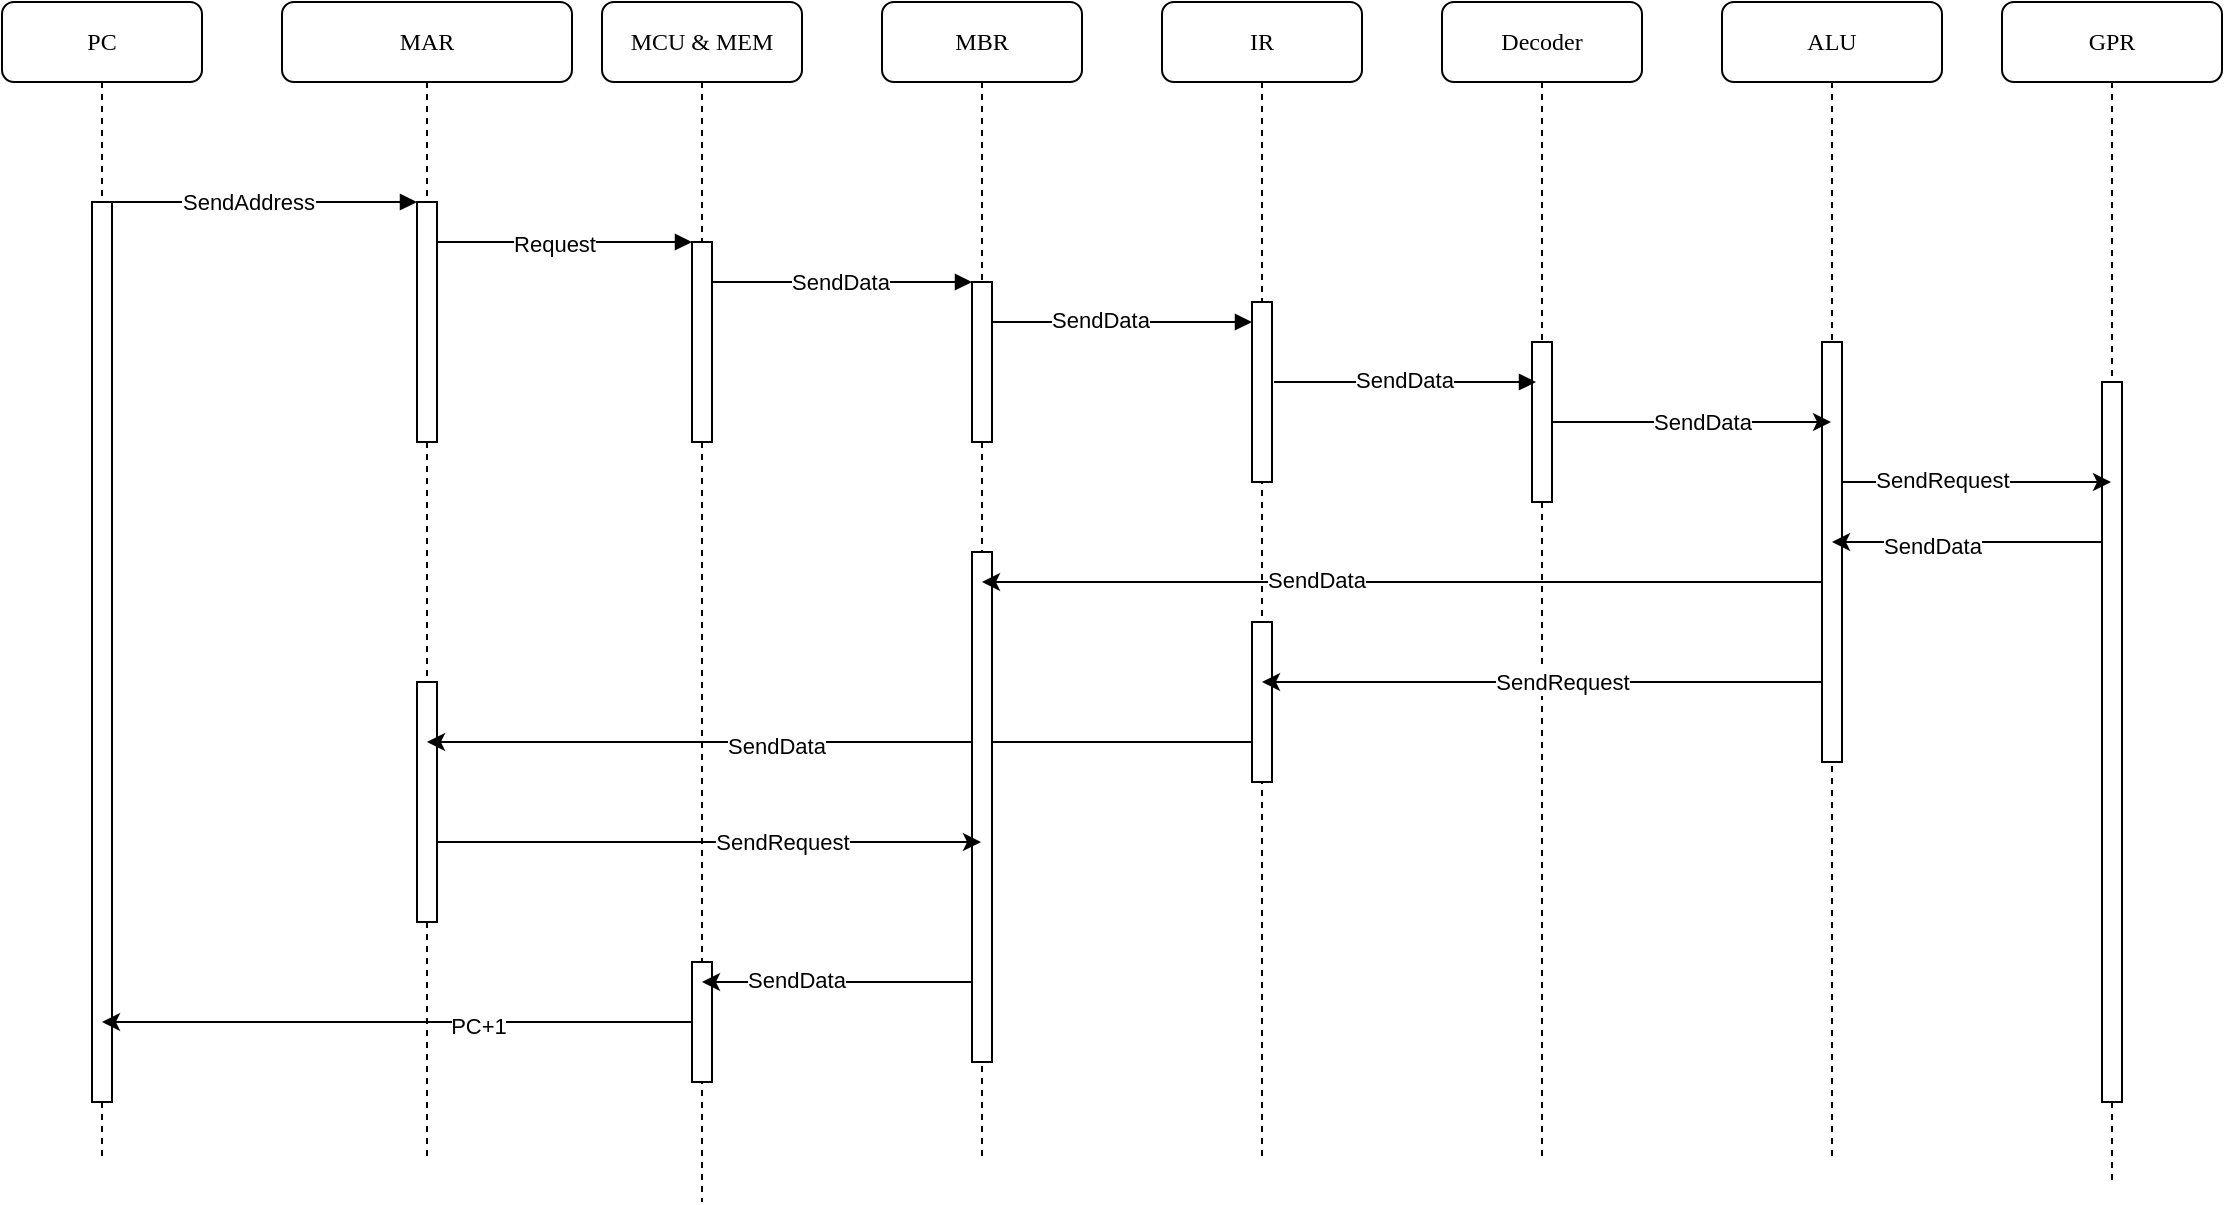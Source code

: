 <mxfile version="15.2.9" type="device"><diagram id="uSgJSVMju_4jipQDpKse" name="Page-1"><mxGraphModel dx="1483" dy="781" grid="1" gridSize="10" guides="1" tooltips="1" connect="1" arrows="1" fold="1" page="1" pageScale="1" pageWidth="1654" pageHeight="1169" math="0" shadow="0"><root><mxCell id="0"/><mxCell id="1" parent="0"/><mxCell id="BjbyE6DBGuKOdd5xnh3Q-1" value="MAR" style="shape=umlLifeline;perimeter=lifelinePerimeter;whiteSpace=wrap;html=1;container=1;collapsible=0;recursiveResize=0;outlineConnect=0;rounded=1;shadow=0;comic=0;labelBackgroundColor=none;strokeWidth=1;fontFamily=Verdana;fontSize=12;align=center;" vertex="1" parent="1"><mxGeometry x="240" y="80" width="145" height="580" as="geometry"/></mxCell><mxCell id="BjbyE6DBGuKOdd5xnh3Q-2" value="" style="html=1;points=[];perimeter=orthogonalPerimeter;rounded=0;shadow=0;comic=0;labelBackgroundColor=none;strokeWidth=1;fontFamily=Verdana;fontSize=12;align=center;" vertex="1" parent="BjbyE6DBGuKOdd5xnh3Q-1"><mxGeometry x="67.5" y="100" width="10" height="120" as="geometry"/></mxCell><mxCell id="BjbyE6DBGuKOdd5xnh3Q-58" value="" style="html=1;points=[];perimeter=orthogonalPerimeter;rounded=0;shadow=0;comic=0;labelBackgroundColor=none;strokeWidth=1;fontFamily=Verdana;fontSize=12;align=center;" vertex="1" parent="BjbyE6DBGuKOdd5xnh3Q-1"><mxGeometry x="67.5" y="340" width="10" height="120" as="geometry"/></mxCell><mxCell id="BjbyE6DBGuKOdd5xnh3Q-3" value="MCU &amp;amp; MEM" style="shape=umlLifeline;perimeter=lifelinePerimeter;whiteSpace=wrap;html=1;container=1;collapsible=0;recursiveResize=0;outlineConnect=0;rounded=1;shadow=0;comic=0;labelBackgroundColor=none;strokeWidth=1;fontFamily=Verdana;fontSize=12;align=center;" vertex="1" parent="1"><mxGeometry x="400" y="80" width="100" height="600" as="geometry"/></mxCell><mxCell id="BjbyE6DBGuKOdd5xnh3Q-4" value="" style="html=1;points=[];perimeter=orthogonalPerimeter;rounded=0;shadow=0;comic=0;labelBackgroundColor=none;strokeWidth=1;fontFamily=Verdana;fontSize=12;align=center;" vertex="1" parent="BjbyE6DBGuKOdd5xnh3Q-3"><mxGeometry x="45" y="120" width="10" height="100" as="geometry"/></mxCell><mxCell id="BjbyE6DBGuKOdd5xnh3Q-5" value="" style="html=1;points=[];perimeter=orthogonalPerimeter;rounded=0;shadow=0;comic=0;labelBackgroundColor=none;strokeWidth=1;fontFamily=Verdana;fontSize=12;align=center;" vertex="1" parent="BjbyE6DBGuKOdd5xnh3Q-3"><mxGeometry x="45" y="480" width="10" height="60" as="geometry"/></mxCell><mxCell id="BjbyE6DBGuKOdd5xnh3Q-6" value="MBR" style="shape=umlLifeline;perimeter=lifelinePerimeter;whiteSpace=wrap;html=1;container=1;collapsible=0;recursiveResize=0;outlineConnect=0;rounded=1;shadow=0;comic=0;labelBackgroundColor=none;strokeWidth=1;fontFamily=Verdana;fontSize=12;align=center;" vertex="1" parent="1"><mxGeometry x="540" y="80" width="100" height="580" as="geometry"/></mxCell><mxCell id="BjbyE6DBGuKOdd5xnh3Q-7" value="" style="html=1;verticalAlign=bottom;endArrow=block;labelBackgroundColor=none;fontFamily=Verdana;fontSize=12;edgeStyle=elbowEdgeStyle;elbow=vertical;" edge="1" parent="BjbyE6DBGuKOdd5xnh3Q-6"><mxGeometry relative="1" as="geometry"><mxPoint x="55" y="160.0" as="sourcePoint"/><Array as="points"><mxPoint x="60" y="160.0"/></Array><mxPoint x="185" y="160.0" as="targetPoint"/></mxGeometry></mxCell><mxCell id="BjbyE6DBGuKOdd5xnh3Q-8" value="SendData" style="edgeLabel;html=1;align=center;verticalAlign=middle;resizable=0;points=[];" vertex="1" connectable="0" parent="BjbyE6DBGuKOdd5xnh3Q-7"><mxGeometry x="-0.166" y="1" relative="1" as="geometry"><mxPoint as="offset"/></mxGeometry></mxCell><mxCell id="BjbyE6DBGuKOdd5xnh3Q-10" value="IR" style="shape=umlLifeline;perimeter=lifelinePerimeter;whiteSpace=wrap;html=1;container=1;collapsible=0;recursiveResize=0;outlineConnect=0;rounded=1;shadow=0;comic=0;labelBackgroundColor=none;strokeWidth=1;fontFamily=Verdana;fontSize=12;align=center;" vertex="1" parent="1"><mxGeometry x="680" y="80" width="100" height="580" as="geometry"/></mxCell><mxCell id="BjbyE6DBGuKOdd5xnh3Q-51" value="" style="html=1;points=[];perimeter=orthogonalPerimeter;rounded=0;shadow=0;comic=0;labelBackgroundColor=none;strokeWidth=1;fontFamily=Verdana;fontSize=12;align=center;" vertex="1" parent="BjbyE6DBGuKOdd5xnh3Q-10"><mxGeometry x="45" y="310" width="10" height="80" as="geometry"/></mxCell><mxCell id="BjbyE6DBGuKOdd5xnh3Q-11" value="Decoder" style="shape=umlLifeline;perimeter=lifelinePerimeter;whiteSpace=wrap;html=1;container=1;collapsible=0;recursiveResize=0;outlineConnect=0;rounded=1;shadow=0;comic=0;labelBackgroundColor=none;strokeWidth=1;fontFamily=Verdana;fontSize=12;align=center;" vertex="1" parent="1"><mxGeometry x="820" y="80" width="100" height="580" as="geometry"/></mxCell><mxCell id="BjbyE6DBGuKOdd5xnh3Q-12" value="" style="html=1;points=[];perimeter=orthogonalPerimeter;rounded=0;shadow=0;comic=0;labelBackgroundColor=none;strokeWidth=1;fontFamily=Verdana;fontSize=12;align=center;" vertex="1" parent="BjbyE6DBGuKOdd5xnh3Q-11"><mxGeometry x="45" y="170" width="10" height="80" as="geometry"/></mxCell><mxCell id="BjbyE6DBGuKOdd5xnh3Q-13" value="ALU" style="shape=umlLifeline;perimeter=lifelinePerimeter;whiteSpace=wrap;html=1;container=1;collapsible=0;recursiveResize=0;outlineConnect=0;rounded=1;shadow=0;comic=0;labelBackgroundColor=none;strokeWidth=1;fontFamily=Verdana;fontSize=12;align=center;" vertex="1" parent="1"><mxGeometry x="960" y="80" width="110" height="580" as="geometry"/></mxCell><mxCell id="BjbyE6DBGuKOdd5xnh3Q-14" value="" style="html=1;points=[];perimeter=orthogonalPerimeter;rounded=0;shadow=0;comic=0;labelBackgroundColor=none;strokeColor=#000000;strokeWidth=1;fillColor=#FFFFFF;fontFamily=Verdana;fontSize=12;fontColor=#000000;align=center;" vertex="1" parent="BjbyE6DBGuKOdd5xnh3Q-13"><mxGeometry x="50" y="170" width="10" height="210" as="geometry"/></mxCell><mxCell id="BjbyE6DBGuKOdd5xnh3Q-15" value="PC" style="shape=umlLifeline;perimeter=lifelinePerimeter;whiteSpace=wrap;html=1;container=1;collapsible=0;recursiveResize=0;outlineConnect=0;rounded=1;shadow=0;comic=0;labelBackgroundColor=none;strokeWidth=1;fontFamily=Verdana;fontSize=12;align=center;" vertex="1" parent="1"><mxGeometry x="100" y="80" width="100" height="580" as="geometry"/></mxCell><mxCell id="BjbyE6DBGuKOdd5xnh3Q-16" value="" style="html=1;points=[];perimeter=orthogonalPerimeter;rounded=0;shadow=0;comic=0;labelBackgroundColor=none;strokeWidth=1;fontFamily=Verdana;fontSize=12;align=center;" vertex="1" parent="BjbyE6DBGuKOdd5xnh3Q-15"><mxGeometry x="45" y="100" width="10" height="450" as="geometry"/></mxCell><mxCell id="BjbyE6DBGuKOdd5xnh3Q-17" value="" style="html=1;points=[];perimeter=orthogonalPerimeter;rounded=0;shadow=0;comic=0;labelBackgroundColor=none;strokeWidth=1;fontFamily=Verdana;fontSize=12;align=center;" vertex="1" parent="1"><mxGeometry x="585" y="220" width="10" height="80" as="geometry"/></mxCell><mxCell id="BjbyE6DBGuKOdd5xnh3Q-18" value="" style="html=1;verticalAlign=bottom;endArrow=block;labelBackgroundColor=none;fontFamily=Verdana;fontSize=12;edgeStyle=elbowEdgeStyle;elbow=vertical;" edge="1" parent="1" source="BjbyE6DBGuKOdd5xnh3Q-4" target="BjbyE6DBGuKOdd5xnh3Q-17"><mxGeometry relative="1" as="geometry"><mxPoint x="510" y="220" as="sourcePoint"/><Array as="points"><mxPoint x="460" y="220"/></Array></mxGeometry></mxCell><mxCell id="BjbyE6DBGuKOdd5xnh3Q-19" value="SendData" style="edgeLabel;html=1;align=center;verticalAlign=middle;resizable=0;points=[];" vertex="1" connectable="0" parent="BjbyE6DBGuKOdd5xnh3Q-18"><mxGeometry x="-0.017" relative="1" as="geometry"><mxPoint as="offset"/></mxGeometry></mxCell><mxCell id="BjbyE6DBGuKOdd5xnh3Q-22" value="" style="html=1;points=[];perimeter=orthogonalPerimeter;rounded=0;shadow=0;comic=0;labelBackgroundColor=none;strokeWidth=1;fontFamily=Verdana;fontSize=12;align=center;" vertex="1" parent="1"><mxGeometry x="725" y="230" width="10" height="90" as="geometry"/></mxCell><mxCell id="BjbyE6DBGuKOdd5xnh3Q-23" value="" style="html=1;verticalAlign=bottom;endArrow=block;entryX=0;entryY=0;labelBackgroundColor=none;fontFamily=Verdana;fontSize=12;edgeStyle=elbowEdgeStyle;elbow=vertical;" edge="1" parent="1" source="BjbyE6DBGuKOdd5xnh3Q-16" target="BjbyE6DBGuKOdd5xnh3Q-2"><mxGeometry relative="1" as="geometry"><mxPoint x="220" y="190" as="sourcePoint"/></mxGeometry></mxCell><mxCell id="BjbyE6DBGuKOdd5xnh3Q-24" value="SendAddress" style="edgeLabel;html=1;align=center;verticalAlign=middle;resizable=0;points=[];" vertex="1" connectable="0" parent="BjbyE6DBGuKOdd5xnh3Q-23"><mxGeometry x="-0.117" relative="1" as="geometry"><mxPoint as="offset"/></mxGeometry></mxCell><mxCell id="BjbyE6DBGuKOdd5xnh3Q-25" value="" style="html=1;verticalAlign=bottom;endArrow=block;entryX=0;entryY=0;labelBackgroundColor=none;fontFamily=Verdana;fontSize=12;edgeStyle=elbowEdgeStyle;elbow=vertical;" edge="1" parent="1" source="BjbyE6DBGuKOdd5xnh3Q-2" target="BjbyE6DBGuKOdd5xnh3Q-4"><mxGeometry relative="1" as="geometry"><mxPoint x="370" y="200" as="sourcePoint"/></mxGeometry></mxCell><mxCell id="BjbyE6DBGuKOdd5xnh3Q-26" value="Request" style="edgeLabel;html=1;align=center;verticalAlign=middle;resizable=0;points=[];" vertex="1" connectable="0" parent="BjbyE6DBGuKOdd5xnh3Q-25"><mxGeometry x="-0.09" y="-1" relative="1" as="geometry"><mxPoint as="offset"/></mxGeometry></mxCell><mxCell id="BjbyE6DBGuKOdd5xnh3Q-27" value="" style="html=1;verticalAlign=bottom;endArrow=block;labelBackgroundColor=none;fontFamily=Verdana;fontSize=12;edgeStyle=elbowEdgeStyle;elbow=vertical;" edge="1" parent="1"><mxGeometry relative="1" as="geometry"><mxPoint x="736" y="270" as="sourcePoint"/><Array as="points"><mxPoint x="790" y="270"/><mxPoint x="810" y="240"/></Array><mxPoint x="867" y="270" as="targetPoint"/></mxGeometry></mxCell><mxCell id="BjbyE6DBGuKOdd5xnh3Q-28" value="SendData" style="edgeLabel;html=1;align=center;verticalAlign=middle;resizable=0;points=[];" vertex="1" connectable="0" parent="BjbyE6DBGuKOdd5xnh3Q-27"><mxGeometry x="-0.008" y="1" relative="1" as="geometry"><mxPoint as="offset"/></mxGeometry></mxCell><mxCell id="BjbyE6DBGuKOdd5xnh3Q-29" value="" style="edgeStyle=orthogonalEdgeStyle;rounded=0;orthogonalLoop=1;jettySize=auto;html=1;" edge="1" parent="1" source="BjbyE6DBGuKOdd5xnh3Q-14" target="BjbyE6DBGuKOdd5xnh3Q-10"><mxGeometry relative="1" as="geometry"><Array as="points"><mxPoint x="970" y="420"/><mxPoint x="970" y="420"/></Array></mxGeometry></mxCell><mxCell id="BjbyE6DBGuKOdd5xnh3Q-30" value="SendRequest" style="edgeLabel;html=1;align=center;verticalAlign=middle;resizable=0;points=[];" vertex="1" connectable="0" parent="BjbyE6DBGuKOdd5xnh3Q-29"><mxGeometry x="-0.073" relative="1" as="geometry"><mxPoint as="offset"/></mxGeometry></mxCell><mxCell id="BjbyE6DBGuKOdd5xnh3Q-31" value="GPR" style="shape=umlLifeline;perimeter=lifelinePerimeter;whiteSpace=wrap;html=1;container=1;collapsible=0;recursiveResize=0;outlineConnect=0;rounded=1;shadow=0;comic=0;labelBackgroundColor=none;strokeWidth=1;fontFamily=Verdana;fontSize=12;align=center;" vertex="1" parent="1"><mxGeometry x="1100" y="80" width="110" height="590" as="geometry"/></mxCell><mxCell id="BjbyE6DBGuKOdd5xnh3Q-32" value="" style="html=1;points=[];perimeter=orthogonalPerimeter;rounded=0;shadow=0;comic=0;labelBackgroundColor=none;strokeWidth=1;fontFamily=Verdana;fontSize=12;align=center;" vertex="1" parent="BjbyE6DBGuKOdd5xnh3Q-31"><mxGeometry x="50" y="190" width="10" height="360" as="geometry"/></mxCell><mxCell id="BjbyE6DBGuKOdd5xnh3Q-39" style="edgeStyle=orthogonalEdgeStyle;rounded=0;orthogonalLoop=1;jettySize=auto;html=1;" edge="1" parent="1" source="BjbyE6DBGuKOdd5xnh3Q-12" target="BjbyE6DBGuKOdd5xnh3Q-13"><mxGeometry relative="1" as="geometry"><Array as="points"><mxPoint x="970" y="290"/><mxPoint x="970" y="290"/></Array></mxGeometry></mxCell><mxCell id="BjbyE6DBGuKOdd5xnh3Q-40" value="SendData" style="edgeLabel;html=1;align=center;verticalAlign=middle;resizable=0;points=[];" vertex="1" connectable="0" parent="BjbyE6DBGuKOdd5xnh3Q-39"><mxGeometry x="0.19" relative="1" as="geometry"><mxPoint x="-8" as="offset"/></mxGeometry></mxCell><mxCell id="BjbyE6DBGuKOdd5xnh3Q-45" style="edgeStyle=orthogonalEdgeStyle;rounded=0;orthogonalLoop=1;jettySize=auto;html=1;" edge="1" parent="1" source="BjbyE6DBGuKOdd5xnh3Q-14" target="BjbyE6DBGuKOdd5xnh3Q-31"><mxGeometry relative="1" as="geometry"><Array as="points"><mxPoint x="1090" y="320"/><mxPoint x="1090" y="320"/></Array></mxGeometry></mxCell><mxCell id="BjbyE6DBGuKOdd5xnh3Q-46" value="SendRequest" style="edgeLabel;html=1;align=center;verticalAlign=middle;resizable=0;points=[];" vertex="1" connectable="0" parent="BjbyE6DBGuKOdd5xnh3Q-45"><mxGeometry x="-0.254" y="1" relative="1" as="geometry"><mxPoint as="offset"/></mxGeometry></mxCell><mxCell id="BjbyE6DBGuKOdd5xnh3Q-47" value="" style="edgeStyle=orthogonalEdgeStyle;rounded=0;orthogonalLoop=1;jettySize=auto;html=1;" edge="1" parent="1" source="BjbyE6DBGuKOdd5xnh3Q-32" target="BjbyE6DBGuKOdd5xnh3Q-13"><mxGeometry relative="1" as="geometry"><Array as="points"><mxPoint x="1080" y="350"/><mxPoint x="1080" y="350"/></Array></mxGeometry></mxCell><mxCell id="BjbyE6DBGuKOdd5xnh3Q-48" value="SendData" style="edgeLabel;html=1;align=center;verticalAlign=middle;resizable=0;points=[];" vertex="1" connectable="0" parent="BjbyE6DBGuKOdd5xnh3Q-47"><mxGeometry x="0.259" y="2" relative="1" as="geometry"><mxPoint as="offset"/></mxGeometry></mxCell><mxCell id="BjbyE6DBGuKOdd5xnh3Q-52" style="edgeStyle=orthogonalEdgeStyle;rounded=0;orthogonalLoop=1;jettySize=auto;html=1;" edge="1" parent="1" source="BjbyE6DBGuKOdd5xnh3Q-51" target="BjbyE6DBGuKOdd5xnh3Q-1"><mxGeometry relative="1" as="geometry"><Array as="points"><mxPoint x="520" y="450"/><mxPoint x="520" y="450"/></Array></mxGeometry></mxCell><mxCell id="BjbyE6DBGuKOdd5xnh3Q-59" value="SendData" style="edgeLabel;html=1;align=center;verticalAlign=middle;resizable=0;points=[];" vertex="1" connectable="0" parent="BjbyE6DBGuKOdd5xnh3Q-52"><mxGeometry x="0.15" y="2" relative="1" as="geometry"><mxPoint x="-1" as="offset"/></mxGeometry></mxCell><mxCell id="BjbyE6DBGuKOdd5xnh3Q-62" style="edgeStyle=orthogonalEdgeStyle;rounded=0;orthogonalLoop=1;jettySize=auto;html=1;" edge="1" parent="1" source="BjbyE6DBGuKOdd5xnh3Q-53" target="BjbyE6DBGuKOdd5xnh3Q-3"><mxGeometry relative="1" as="geometry"><Array as="points"><mxPoint x="520" y="570"/><mxPoint x="520" y="570"/></Array></mxGeometry></mxCell><mxCell id="BjbyE6DBGuKOdd5xnh3Q-63" value="SendData" style="edgeLabel;html=1;align=center;verticalAlign=middle;resizable=0;points=[];" vertex="1" connectable="0" parent="BjbyE6DBGuKOdd5xnh3Q-62"><mxGeometry x="0.291" y="-1" relative="1" as="geometry"><mxPoint x="-1" as="offset"/></mxGeometry></mxCell><mxCell id="BjbyE6DBGuKOdd5xnh3Q-53" value="" style="html=1;points=[];perimeter=orthogonalPerimeter;rounded=0;shadow=0;comic=0;labelBackgroundColor=none;strokeWidth=1;fontFamily=Verdana;fontSize=12;align=center;" vertex="1" parent="1"><mxGeometry x="585" y="355" width="10" height="255" as="geometry"/></mxCell><mxCell id="BjbyE6DBGuKOdd5xnh3Q-56" style="edgeStyle=orthogonalEdgeStyle;rounded=0;orthogonalLoop=1;jettySize=auto;html=1;" edge="1" parent="1" source="BjbyE6DBGuKOdd5xnh3Q-14" target="BjbyE6DBGuKOdd5xnh3Q-6"><mxGeometry relative="1" as="geometry"><Array as="points"><mxPoint x="920" y="370"/><mxPoint x="920" y="370"/></Array></mxGeometry></mxCell><mxCell id="BjbyE6DBGuKOdd5xnh3Q-57" value="SendData" style="edgeLabel;html=1;align=center;verticalAlign=middle;resizable=0;points=[];" vertex="1" connectable="0" parent="BjbyE6DBGuKOdd5xnh3Q-56"><mxGeometry x="0.207" y="-1" relative="1" as="geometry"><mxPoint as="offset"/></mxGeometry></mxCell><mxCell id="BjbyE6DBGuKOdd5xnh3Q-60" style="edgeStyle=orthogonalEdgeStyle;rounded=0;orthogonalLoop=1;jettySize=auto;html=1;" edge="1" parent="1" source="BjbyE6DBGuKOdd5xnh3Q-58" target="BjbyE6DBGuKOdd5xnh3Q-6"><mxGeometry relative="1" as="geometry"><Array as="points"><mxPoint x="460" y="500"/><mxPoint x="460" y="500"/></Array></mxGeometry></mxCell><mxCell id="BjbyE6DBGuKOdd5xnh3Q-61" value="SendRequest" style="edgeLabel;html=1;align=center;verticalAlign=middle;resizable=0;points=[];" vertex="1" connectable="0" parent="BjbyE6DBGuKOdd5xnh3Q-60"><mxGeometry x="0.269" relative="1" as="geometry"><mxPoint as="offset"/></mxGeometry></mxCell><mxCell id="BjbyE6DBGuKOdd5xnh3Q-65" style="edgeStyle=orthogonalEdgeStyle;rounded=0;orthogonalLoop=1;jettySize=auto;html=1;" edge="1" parent="1" source="BjbyE6DBGuKOdd5xnh3Q-5" target="BjbyE6DBGuKOdd5xnh3Q-15"><mxGeometry relative="1" as="geometry"><Array as="points"><mxPoint x="250" y="590"/><mxPoint x="250" y="590"/></Array></mxGeometry></mxCell><mxCell id="BjbyE6DBGuKOdd5xnh3Q-66" value="PC+1" style="edgeLabel;html=1;align=center;verticalAlign=middle;resizable=0;points=[];" vertex="1" connectable="0" parent="BjbyE6DBGuKOdd5xnh3Q-65"><mxGeometry x="-0.282" y="2" relative="1" as="geometry"><mxPoint x="-1" as="offset"/></mxGeometry></mxCell></root></mxGraphModel></diagram></mxfile>